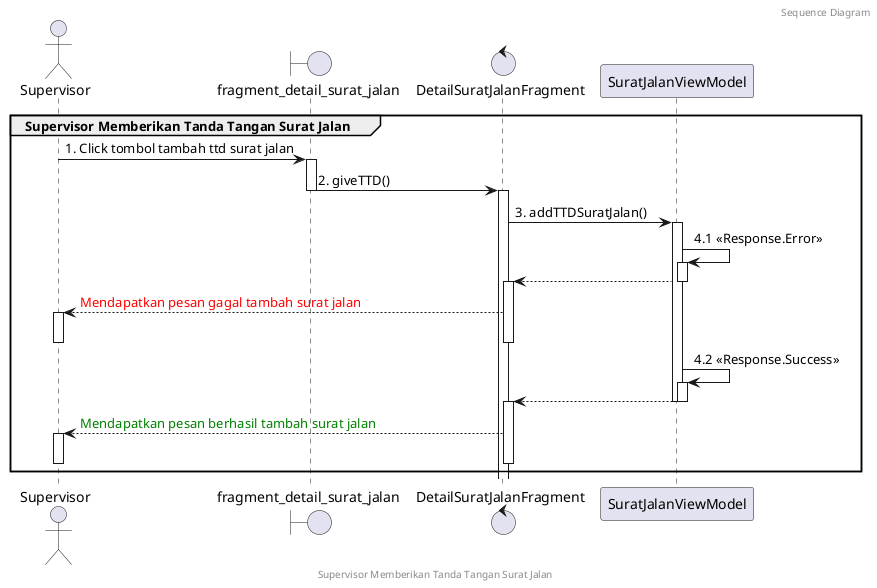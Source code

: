  @startuml
'https://plantuml.com/sequence-diagram

header Sequence Diagram
footer Supervisor Memberikan Tanda Tangan Surat Jalan

group Supervisor Memberikan Tanda Tangan Surat Jalan
    actor       Supervisor
    boundary fragment_detail_surat_jalan
    control DetailSuratJalanFragment

    Supervisor -> fragment_detail_surat_jalan : 1. Click tombol tambah ttd surat jalan
    activate fragment_detail_surat_jalan
    fragment_detail_surat_jalan -> DetailSuratJalanFragment : 2. giveTTD()
    deactivate fragment_detail_surat_jalan
    activate DetailSuratJalanFragment
    DetailSuratJalanFragment -> SuratJalanViewModel : 3. addTTDSuratJalan()
    activate SuratJalanViewModel
    SuratJalanViewModel -> SuratJalanViewModel : 4.1 <<Response.Error>>
    activate SuratJalanViewModel
    DetailSuratJalanFragment <-- SuratJalanViewModel
    deactivate SuratJalanViewModel
    activate DetailSuratJalanFragment
    Supervisor <-- DetailSuratJalanFragment : <font color=red>Mendapatkan pesan gagal tambah surat jalan
    activate Supervisor
    deactivate DetailSuratJalanFragment
    deactivate Supervisor
    SuratJalanViewModel -> SuratJalanViewModel : 4.2 <<Response.Success>>
    activate SuratJalanViewModel
    DetailSuratJalanFragment <-- SuratJalanViewModel

    deactivate SuratJalanViewModel
    deactivate SuratJalanViewModel
    activate DetailSuratJalanFragment
    Supervisor <-- DetailSuratJalanFragment :  <font color=green>Mendapatkan pesan berhasil tambah surat jalan
    activate Supervisor
    deactivate DetailSuratJalanFragment
    deactivate Supervisor
end

header Sequence Diagram
footer Supervisor Memberikan Tanda Tangan Surat Jalan

@enduml